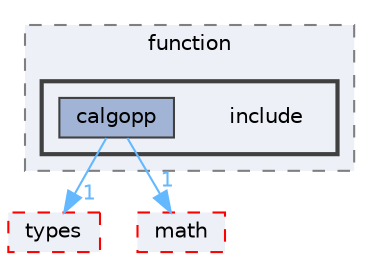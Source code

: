 digraph "lib/function/include"
{
 // LATEX_PDF_SIZE
  bgcolor="transparent";
  edge [fontname=Helvetica,fontsize=10,labelfontname=Helvetica,labelfontsize=10];
  node [fontname=Helvetica,fontsize=10,shape=box,height=0.2,width=0.4];
  compound=true
  subgraph clusterdir_3b39e246e957d89ef5380b11409e8380 {
    graph [ bgcolor="#edf0f7", pencolor="grey50", label="function", fontname=Helvetica,fontsize=10 style="filled,dashed", URL="dir_3b39e246e957d89ef5380b11409e8380.html",tooltip=""]
  subgraph clusterdir_766577a5e54e7f83eca4fd0ff9ff5c76 {
    graph [ bgcolor="#edf0f7", pencolor="grey25", label="", fontname=Helvetica,fontsize=10 style="filled,bold", URL="dir_766577a5e54e7f83eca4fd0ff9ff5c76.html",tooltip=""]
    dir_766577a5e54e7f83eca4fd0ff9ff5c76 [shape=plaintext, label="include"];
  dir_47527aa265fc0213fba02d5068b62958 [label="calgopp", fillcolor="#a2b4d6", color="grey25", style="filled", URL="dir_47527aa265fc0213fba02d5068b62958.html",tooltip=""];
  }
  }
  dir_560694f03ee5bf1136d79e4f1ca1ca37 [label="types", fillcolor="#edf0f7", color="red", style="filled,dashed", URL="dir_560694f03ee5bf1136d79e4f1ca1ca37.html",tooltip=""];
  dir_a36354df93aef5eec904487b77fa4fab [label="math", fillcolor="#edf0f7", color="red", style="filled,dashed", URL="dir_a36354df93aef5eec904487b77fa4fab.html",tooltip=""];
  dir_47527aa265fc0213fba02d5068b62958->dir_560694f03ee5bf1136d79e4f1ca1ca37 [headlabel="1", labeldistance=1.5 headhref="dir_000006_000028.html" color="steelblue1" fontcolor="steelblue1"];
  dir_47527aa265fc0213fba02d5068b62958->dir_a36354df93aef5eec904487b77fa4fab [headlabel="1", labeldistance=1.5 headhref="dir_000006_000023.html" color="steelblue1" fontcolor="steelblue1"];
}
